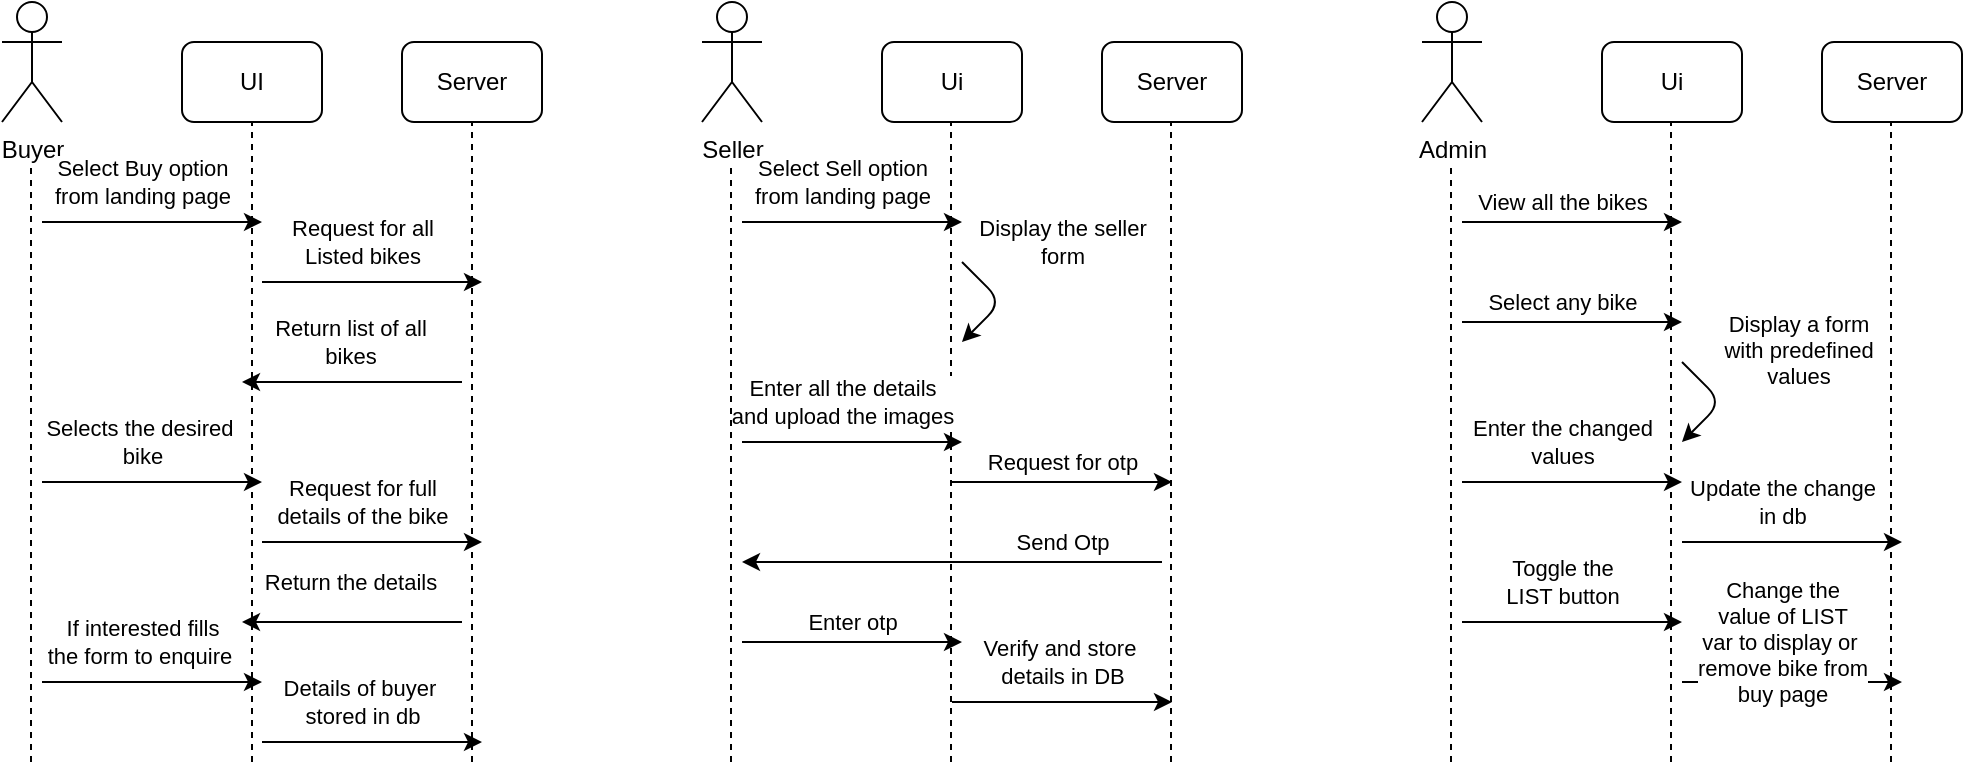 <mxfile version="13.10.0" type="device"><diagram name="Page-1" id="13e1069c-82ec-6db2-03f1-153e76fe0fe0"><mxGraphModel dx="1022" dy="398" grid="1" gridSize="10" guides="1" tooltips="1" connect="1" arrows="1" fold="1" page="1" pageScale="1" pageWidth="1100" pageHeight="850" background="#ffffff" math="0" shadow="0"><root><mxCell id="0"/><mxCell id="1" parent="0"/><mxCell id="rxt4OYT3G9JThMniatVl-18" value="Buyer" style="shape=umlActor;verticalLabelPosition=bottom;verticalAlign=top;html=1;outlineConnect=0;" vertex="1" parent="1"><mxGeometry x="40" y="20" width="30" height="60" as="geometry"/></mxCell><mxCell id="rxt4OYT3G9JThMniatVl-19" value="UI" style="rounded=1;whiteSpace=wrap;html=1;" vertex="1" parent="1"><mxGeometry x="130" y="40" width="70" height="40" as="geometry"/></mxCell><mxCell id="rxt4OYT3G9JThMniatVl-20" value="Server" style="rounded=1;whiteSpace=wrap;html=1;" vertex="1" parent="1"><mxGeometry x="240" y="40" width="70" height="40" as="geometry"/></mxCell><mxCell id="rxt4OYT3G9JThMniatVl-22" value="" style="endArrow=none;dashed=1;html=1;" edge="1" parent="1"><mxGeometry width="50" height="50" relative="1" as="geometry"><mxPoint x="54.5" y="400" as="sourcePoint"/><mxPoint x="54.5" y="100" as="targetPoint"/></mxGeometry></mxCell><mxCell id="rxt4OYT3G9JThMniatVl-23" value="" style="endArrow=none;dashed=1;html=1;entryX=0.5;entryY=1;entryDx=0;entryDy=0;" edge="1" parent="1" target="rxt4OYT3G9JThMniatVl-19"><mxGeometry width="50" height="50" relative="1" as="geometry"><mxPoint x="165" y="400" as="sourcePoint"/><mxPoint x="154.5" y="80" as="targetPoint"/></mxGeometry></mxCell><mxCell id="rxt4OYT3G9JThMniatVl-25" value="" style="endArrow=none;dashed=1;html=1;entryX=0.5;entryY=1;entryDx=0;entryDy=0;" edge="1" parent="1" target="rxt4OYT3G9JThMniatVl-20"><mxGeometry width="50" height="50" relative="1" as="geometry"><mxPoint x="275" y="400" as="sourcePoint"/><mxPoint x="280" y="80" as="targetPoint"/></mxGeometry></mxCell><mxCell id="rxt4OYT3G9JThMniatVl-26" value="" style="endArrow=classic;html=1;" edge="1" parent="1"><mxGeometry width="50" height="50" relative="1" as="geometry"><mxPoint x="60" y="130" as="sourcePoint"/><mxPoint x="170" y="130" as="targetPoint"/></mxGeometry></mxCell><mxCell id="rxt4OYT3G9JThMniatVl-27" value="Select Buy option&lt;br&gt;from landing page" style="edgeLabel;html=1;align=center;verticalAlign=middle;resizable=0;points=[];" vertex="1" connectable="0" parent="rxt4OYT3G9JThMniatVl-26"><mxGeometry x="-0.345" y="4" relative="1" as="geometry"><mxPoint x="14" y="-16" as="offset"/></mxGeometry></mxCell><mxCell id="rxt4OYT3G9JThMniatVl-28" value="" style="endArrow=classic;html=1;" edge="1" parent="1"><mxGeometry width="50" height="50" relative="1" as="geometry"><mxPoint x="170" y="160" as="sourcePoint"/><mxPoint x="280" y="160" as="targetPoint"/></mxGeometry></mxCell><mxCell id="rxt4OYT3G9JThMniatVl-29" value="Request for all&lt;br&gt;Listed bikes" style="edgeLabel;html=1;align=center;verticalAlign=middle;resizable=0;points=[];" vertex="1" connectable="0" parent="rxt4OYT3G9JThMniatVl-28"><mxGeometry x="-0.345" y="4" relative="1" as="geometry"><mxPoint x="14" y="-16" as="offset"/></mxGeometry></mxCell><mxCell id="rxt4OYT3G9JThMniatVl-31" value="" style="endArrow=classic;html=1;" edge="1" parent="1"><mxGeometry width="50" height="50" relative="1" as="geometry"><mxPoint x="270" y="210" as="sourcePoint"/><mxPoint x="160" y="210" as="targetPoint"/></mxGeometry></mxCell><mxCell id="rxt4OYT3G9JThMniatVl-32" value="Return list of all&lt;br&gt;bikes" style="edgeLabel;html=1;align=center;verticalAlign=middle;resizable=0;points=[];" vertex="1" connectable="0" parent="rxt4OYT3G9JThMniatVl-31"><mxGeometry x="0.26" y="-4" relative="1" as="geometry"><mxPoint x="13" y="-16" as="offset"/></mxGeometry></mxCell><mxCell id="rxt4OYT3G9JThMniatVl-34" value="" style="endArrow=classic;html=1;" edge="1" parent="1"><mxGeometry width="50" height="50" relative="1" as="geometry"><mxPoint x="60" y="260" as="sourcePoint"/><mxPoint x="170" y="260" as="targetPoint"/></mxGeometry></mxCell><mxCell id="rxt4OYT3G9JThMniatVl-35" value="Selects the desired&amp;nbsp;&lt;br&gt;bike" style="edgeLabel;html=1;align=center;verticalAlign=middle;resizable=0;points=[];" vertex="1" connectable="0" parent="rxt4OYT3G9JThMniatVl-34"><mxGeometry x="-0.345" y="4" relative="1" as="geometry"><mxPoint x="14" y="-16" as="offset"/></mxGeometry></mxCell><mxCell id="rxt4OYT3G9JThMniatVl-36" value="" style="endArrow=classic;html=1;" edge="1" parent="1"><mxGeometry width="50" height="50" relative="1" as="geometry"><mxPoint x="170" y="290" as="sourcePoint"/><mxPoint x="280" y="290" as="targetPoint"/></mxGeometry></mxCell><mxCell id="rxt4OYT3G9JThMniatVl-37" value="Request for full&lt;br&gt;details of the bike" style="edgeLabel;html=1;align=center;verticalAlign=middle;resizable=0;points=[];" vertex="1" connectable="0" parent="rxt4OYT3G9JThMniatVl-36"><mxGeometry x="-0.345" y="4" relative="1" as="geometry"><mxPoint x="14" y="-16" as="offset"/></mxGeometry></mxCell><mxCell id="rxt4OYT3G9JThMniatVl-38" value="" style="endArrow=classic;html=1;" edge="1" parent="1"><mxGeometry width="50" height="50" relative="1" as="geometry"><mxPoint x="270" y="330" as="sourcePoint"/><mxPoint x="160" y="330" as="targetPoint"/></mxGeometry></mxCell><mxCell id="rxt4OYT3G9JThMniatVl-39" value="Return the details" style="edgeLabel;html=1;align=center;verticalAlign=middle;resizable=0;points=[];" vertex="1" connectable="0" parent="rxt4OYT3G9JThMniatVl-38"><mxGeometry x="0.26" y="-4" relative="1" as="geometry"><mxPoint x="13" y="-16" as="offset"/></mxGeometry></mxCell><mxCell id="rxt4OYT3G9JThMniatVl-40" value="" style="endArrow=classic;html=1;" edge="1" parent="1"><mxGeometry width="50" height="50" relative="1" as="geometry"><mxPoint x="60" y="360" as="sourcePoint"/><mxPoint x="170" y="360" as="targetPoint"/></mxGeometry></mxCell><mxCell id="rxt4OYT3G9JThMniatVl-41" value="If interested fills&lt;br&gt;the form to enquire&amp;nbsp;" style="edgeLabel;html=1;align=center;verticalAlign=middle;resizable=0;points=[];" vertex="1" connectable="0" parent="rxt4OYT3G9JThMniatVl-40"><mxGeometry x="-0.345" y="4" relative="1" as="geometry"><mxPoint x="14" y="-16" as="offset"/></mxGeometry></mxCell><mxCell id="rxt4OYT3G9JThMniatVl-42" value="" style="endArrow=classic;html=1;" edge="1" parent="1"><mxGeometry width="50" height="50" relative="1" as="geometry"><mxPoint x="170" y="390" as="sourcePoint"/><mxPoint x="280" y="390" as="targetPoint"/></mxGeometry></mxCell><mxCell id="rxt4OYT3G9JThMniatVl-43" value="Details of buyer&amp;nbsp;&lt;br&gt;stored in db" style="edgeLabel;html=1;align=center;verticalAlign=middle;resizable=0;points=[];" vertex="1" connectable="0" parent="rxt4OYT3G9JThMniatVl-42"><mxGeometry x="-0.345" y="4" relative="1" as="geometry"><mxPoint x="14" y="-16" as="offset"/></mxGeometry></mxCell><mxCell id="rxt4OYT3G9JThMniatVl-44" value="Seller" style="shape=umlActor;verticalLabelPosition=bottom;verticalAlign=top;html=1;outlineConnect=0;" vertex="1" parent="1"><mxGeometry x="390" y="20" width="30" height="60" as="geometry"/></mxCell><mxCell id="rxt4OYT3G9JThMniatVl-45" value="Ui" style="rounded=1;whiteSpace=wrap;html=1;" vertex="1" parent="1"><mxGeometry x="480" y="40" width="70" height="40" as="geometry"/></mxCell><mxCell id="rxt4OYT3G9JThMniatVl-46" value="Server" style="rounded=1;whiteSpace=wrap;html=1;" vertex="1" parent="1"><mxGeometry x="590" y="40" width="70" height="40" as="geometry"/></mxCell><mxCell id="rxt4OYT3G9JThMniatVl-47" value="" style="endArrow=none;dashed=1;html=1;" edge="1" parent="1"><mxGeometry width="50" height="50" relative="1" as="geometry"><mxPoint x="404.5" y="400" as="sourcePoint"/><mxPoint x="404.5" y="100" as="targetPoint"/></mxGeometry></mxCell><mxCell id="rxt4OYT3G9JThMniatVl-48" value="" style="endArrow=none;dashed=1;html=1;entryX=0.5;entryY=1;entryDx=0;entryDy=0;" edge="1" parent="1"><mxGeometry width="50" height="50" relative="1" as="geometry"><mxPoint x="514.5" y="400" as="sourcePoint"/><mxPoint x="514.5" y="80" as="targetPoint"/></mxGeometry></mxCell><mxCell id="rxt4OYT3G9JThMniatVl-49" value="" style="endArrow=none;dashed=1;html=1;entryX=0.5;entryY=1;entryDx=0;entryDy=0;" edge="1" parent="1"><mxGeometry width="50" height="50" relative="1" as="geometry"><mxPoint x="624.5" y="400" as="sourcePoint"/><mxPoint x="624.5" y="80" as="targetPoint"/></mxGeometry></mxCell><mxCell id="rxt4OYT3G9JThMniatVl-50" value="" style="endArrow=classic;html=1;" edge="1" parent="1"><mxGeometry width="50" height="50" relative="1" as="geometry"><mxPoint x="410" y="130" as="sourcePoint"/><mxPoint x="520" y="130" as="targetPoint"/></mxGeometry></mxCell><mxCell id="rxt4OYT3G9JThMniatVl-51" value="Select Sell option&lt;br&gt;from landing page" style="edgeLabel;html=1;align=center;verticalAlign=middle;resizable=0;points=[];" vertex="1" connectable="0" parent="rxt4OYT3G9JThMniatVl-50"><mxGeometry x="-0.345" y="4" relative="1" as="geometry"><mxPoint x="14" y="-16" as="offset"/></mxGeometry></mxCell><mxCell id="rxt4OYT3G9JThMniatVl-56" value="" style="endArrow=classic;html=1;" edge="1" parent="1"><mxGeometry width="50" height="50" relative="1" as="geometry"><mxPoint x="520" y="150" as="sourcePoint"/><mxPoint x="520" y="190" as="targetPoint"/><Array as="points"><mxPoint x="540" y="170"/></Array></mxGeometry></mxCell><mxCell id="rxt4OYT3G9JThMniatVl-59" value="Display the seller&lt;br&gt;form" style="edgeLabel;html=1;align=center;verticalAlign=middle;resizable=0;points=[];" vertex="1" connectable="0" parent="1"><mxGeometry x="570" y="140" as="geometry"/></mxCell><mxCell id="rxt4OYT3G9JThMniatVl-60" value="" style="endArrow=classic;html=1;" edge="1" parent="1"><mxGeometry width="50" height="50" relative="1" as="geometry"><mxPoint x="515" y="260" as="sourcePoint"/><mxPoint x="625" y="260" as="targetPoint"/></mxGeometry></mxCell><mxCell id="rxt4OYT3G9JThMniatVl-61" value="Request for otp" style="edgeLabel;html=1;align=center;verticalAlign=middle;resizable=0;points=[];" vertex="1" connectable="0" parent="rxt4OYT3G9JThMniatVl-60"><mxGeometry x="-0.345" y="4" relative="1" as="geometry"><mxPoint x="19" y="-6" as="offset"/></mxGeometry></mxCell><mxCell id="rxt4OYT3G9JThMniatVl-62" value="" style="endArrow=classic;html=1;" edge="1" parent="1"><mxGeometry width="50" height="50" relative="1" as="geometry"><mxPoint x="410" y="240" as="sourcePoint"/><mxPoint x="520" y="240" as="targetPoint"/></mxGeometry></mxCell><mxCell id="rxt4OYT3G9JThMniatVl-63" value="Enter all the details&lt;br&gt;and upload the images" style="edgeLabel;html=1;align=center;verticalAlign=middle;resizable=0;points=[];" vertex="1" connectable="0" parent="rxt4OYT3G9JThMniatVl-62"><mxGeometry x="-0.345" y="4" relative="1" as="geometry"><mxPoint x="14" y="-16" as="offset"/></mxGeometry></mxCell><mxCell id="rxt4OYT3G9JThMniatVl-64" value="" style="endArrow=classic;html=1;" edge="1" parent="1"><mxGeometry width="50" height="50" relative="1" as="geometry"><mxPoint x="620" y="300" as="sourcePoint"/><mxPoint x="410" y="300" as="targetPoint"/></mxGeometry></mxCell><mxCell id="rxt4OYT3G9JThMniatVl-65" value="Send Otp" style="edgeLabel;html=1;align=center;verticalAlign=middle;resizable=0;points=[];" vertex="1" connectable="0" parent="rxt4OYT3G9JThMniatVl-64"><mxGeometry x="-0.345" y="4" relative="1" as="geometry"><mxPoint x="19" y="-14" as="offset"/></mxGeometry></mxCell><mxCell id="rxt4OYT3G9JThMniatVl-66" value="" style="endArrow=classic;html=1;" edge="1" parent="1"><mxGeometry width="50" height="50" relative="1" as="geometry"><mxPoint x="410" y="340" as="sourcePoint"/><mxPoint x="520" y="340" as="targetPoint"/></mxGeometry></mxCell><mxCell id="rxt4OYT3G9JThMniatVl-67" value="Enter otp" style="edgeLabel;html=1;align=center;verticalAlign=middle;resizable=0;points=[];" vertex="1" connectable="0" parent="rxt4OYT3G9JThMniatVl-66"><mxGeometry x="-0.345" y="4" relative="1" as="geometry"><mxPoint x="19" y="-6" as="offset"/></mxGeometry></mxCell><mxCell id="rxt4OYT3G9JThMniatVl-68" value="" style="endArrow=classic;html=1;" edge="1" parent="1"><mxGeometry width="50" height="50" relative="1" as="geometry"><mxPoint x="515" y="370" as="sourcePoint"/><mxPoint x="625" y="370" as="targetPoint"/></mxGeometry></mxCell><mxCell id="rxt4OYT3G9JThMniatVl-69" value="Verify and store&amp;nbsp;&lt;br&gt;details in DB" style="edgeLabel;html=1;align=center;verticalAlign=middle;resizable=0;points=[];" vertex="1" connectable="0" parent="rxt4OYT3G9JThMniatVl-68"><mxGeometry x="-0.345" y="4" relative="1" as="geometry"><mxPoint x="19" y="-16" as="offset"/></mxGeometry></mxCell><mxCell id="rxt4OYT3G9JThMniatVl-70" value="Admin" style="shape=umlActor;verticalLabelPosition=bottom;verticalAlign=top;html=1;outlineConnect=0;" vertex="1" parent="1"><mxGeometry x="750" y="20" width="30" height="60" as="geometry"/></mxCell><mxCell id="rxt4OYT3G9JThMniatVl-71" value="Ui" style="rounded=1;whiteSpace=wrap;html=1;" vertex="1" parent="1"><mxGeometry x="840" y="40" width="70" height="40" as="geometry"/></mxCell><mxCell id="rxt4OYT3G9JThMniatVl-72" value="Server" style="rounded=1;whiteSpace=wrap;html=1;" vertex="1" parent="1"><mxGeometry x="950" y="40" width="70" height="40" as="geometry"/></mxCell><mxCell id="rxt4OYT3G9JThMniatVl-73" value="" style="endArrow=none;dashed=1;html=1;" edge="1" parent="1"><mxGeometry width="50" height="50" relative="1" as="geometry"><mxPoint x="764.5" y="400" as="sourcePoint"/><mxPoint x="764.5" y="100" as="targetPoint"/></mxGeometry></mxCell><mxCell id="rxt4OYT3G9JThMniatVl-74" value="" style="endArrow=none;dashed=1;html=1;entryX=0.5;entryY=1;entryDx=0;entryDy=0;" edge="1" parent="1"><mxGeometry width="50" height="50" relative="1" as="geometry"><mxPoint x="874.5" y="400" as="sourcePoint"/><mxPoint x="874.5" y="80" as="targetPoint"/></mxGeometry></mxCell><mxCell id="rxt4OYT3G9JThMniatVl-75" value="" style="endArrow=none;dashed=1;html=1;entryX=0.5;entryY=1;entryDx=0;entryDy=0;" edge="1" parent="1"><mxGeometry width="50" height="50" relative="1" as="geometry"><mxPoint x="984.5" y="400" as="sourcePoint"/><mxPoint x="984.5" y="80" as="targetPoint"/></mxGeometry></mxCell><mxCell id="rxt4OYT3G9JThMniatVl-76" value="" style="endArrow=classic;html=1;" edge="1" parent="1"><mxGeometry width="50" height="50" relative="1" as="geometry"><mxPoint x="770" y="130" as="sourcePoint"/><mxPoint x="880" y="130" as="targetPoint"/></mxGeometry></mxCell><mxCell id="rxt4OYT3G9JThMniatVl-77" value="View all the bikes&lt;br&gt;" style="edgeLabel;html=1;align=center;verticalAlign=middle;resizable=0;points=[];" vertex="1" connectable="0" parent="rxt4OYT3G9JThMniatVl-76"><mxGeometry x="-0.345" y="4" relative="1" as="geometry"><mxPoint x="14" y="-6" as="offset"/></mxGeometry></mxCell><mxCell id="rxt4OYT3G9JThMniatVl-78" value="" style="endArrow=classic;html=1;" edge="1" parent="1"><mxGeometry width="50" height="50" relative="1" as="geometry"><mxPoint x="770" y="180" as="sourcePoint"/><mxPoint x="880" y="180" as="targetPoint"/></mxGeometry></mxCell><mxCell id="rxt4OYT3G9JThMniatVl-79" value="Select any bike" style="edgeLabel;html=1;align=center;verticalAlign=middle;resizable=0;points=[];" vertex="1" connectable="0" parent="rxt4OYT3G9JThMniatVl-78"><mxGeometry x="-0.345" y="4" relative="1" as="geometry"><mxPoint x="14" y="-6" as="offset"/></mxGeometry></mxCell><mxCell id="rxt4OYT3G9JThMniatVl-80" value="" style="endArrow=classic;html=1;" edge="1" parent="1"><mxGeometry width="50" height="50" relative="1" as="geometry"><mxPoint x="880" y="200" as="sourcePoint"/><mxPoint x="880" y="240" as="targetPoint"/><Array as="points"><mxPoint x="900" y="220"/></Array></mxGeometry></mxCell><mxCell id="rxt4OYT3G9JThMniatVl-81" value="Display a form&lt;br&gt;with predefined&lt;br&gt;values" style="edgeLabel;html=1;align=center;verticalAlign=middle;resizable=0;points=[];" vertex="1" connectable="0" parent="1"><mxGeometry x="970" y="190" as="geometry"><mxPoint x="-32" y="4" as="offset"/></mxGeometry></mxCell><mxCell id="rxt4OYT3G9JThMniatVl-82" value="" style="endArrow=classic;html=1;" edge="1" parent="1"><mxGeometry width="50" height="50" relative="1" as="geometry"><mxPoint x="770" y="260" as="sourcePoint"/><mxPoint x="880" y="260" as="targetPoint"/></mxGeometry></mxCell><mxCell id="rxt4OYT3G9JThMniatVl-83" value="Enter the changed&lt;br&gt;values" style="edgeLabel;html=1;align=center;verticalAlign=middle;resizable=0;points=[];" vertex="1" connectable="0" parent="rxt4OYT3G9JThMniatVl-82"><mxGeometry x="-0.345" y="4" relative="1" as="geometry"><mxPoint x="14" y="-16" as="offset"/></mxGeometry></mxCell><mxCell id="rxt4OYT3G9JThMniatVl-84" value="" style="endArrow=classic;html=1;" edge="1" parent="1"><mxGeometry width="50" height="50" relative="1" as="geometry"><mxPoint x="880" y="290" as="sourcePoint"/><mxPoint x="990" y="290" as="targetPoint"/></mxGeometry></mxCell><mxCell id="rxt4OYT3G9JThMniatVl-85" value="Update the change&lt;br&gt;in db" style="edgeLabel;html=1;align=center;verticalAlign=middle;resizable=0;points=[];" vertex="1" connectable="0" parent="rxt4OYT3G9JThMniatVl-84"><mxGeometry x="-0.345" y="4" relative="1" as="geometry"><mxPoint x="14" y="-16" as="offset"/></mxGeometry></mxCell><mxCell id="rxt4OYT3G9JThMniatVl-86" value="" style="endArrow=classic;html=1;" edge="1" parent="1"><mxGeometry width="50" height="50" relative="1" as="geometry"><mxPoint x="770" y="330" as="sourcePoint"/><mxPoint x="880" y="330" as="targetPoint"/></mxGeometry></mxCell><mxCell id="rxt4OYT3G9JThMniatVl-87" value="Toggle the&lt;br&gt;LIST button" style="edgeLabel;html=1;align=center;verticalAlign=middle;resizable=0;points=[];" vertex="1" connectable="0" parent="rxt4OYT3G9JThMniatVl-86"><mxGeometry x="-0.345" y="4" relative="1" as="geometry"><mxPoint x="14" y="-16" as="offset"/></mxGeometry></mxCell><mxCell id="rxt4OYT3G9JThMniatVl-88" value="" style="endArrow=classic;html=1;fillColor=none;" edge="1" parent="1"><mxGeometry width="50" height="50" relative="1" as="geometry"><mxPoint x="880" y="360" as="sourcePoint"/><mxPoint x="990" y="360" as="targetPoint"/></mxGeometry></mxCell><mxCell id="rxt4OYT3G9JThMniatVl-89" value="Change the&lt;br&gt;value of LIST&lt;br&gt;var to display or&amp;nbsp;&lt;br&gt;remove bike from&lt;br&gt;buy page" style="edgeLabel;html=1;align=center;verticalAlign=middle;resizable=0;points=[];" vertex="1" connectable="0" parent="rxt4OYT3G9JThMniatVl-88"><mxGeometry x="-0.345" y="4" relative="1" as="geometry"><mxPoint x="14" y="-16" as="offset"/></mxGeometry></mxCell></root></mxGraphModel></diagram></mxfile>
